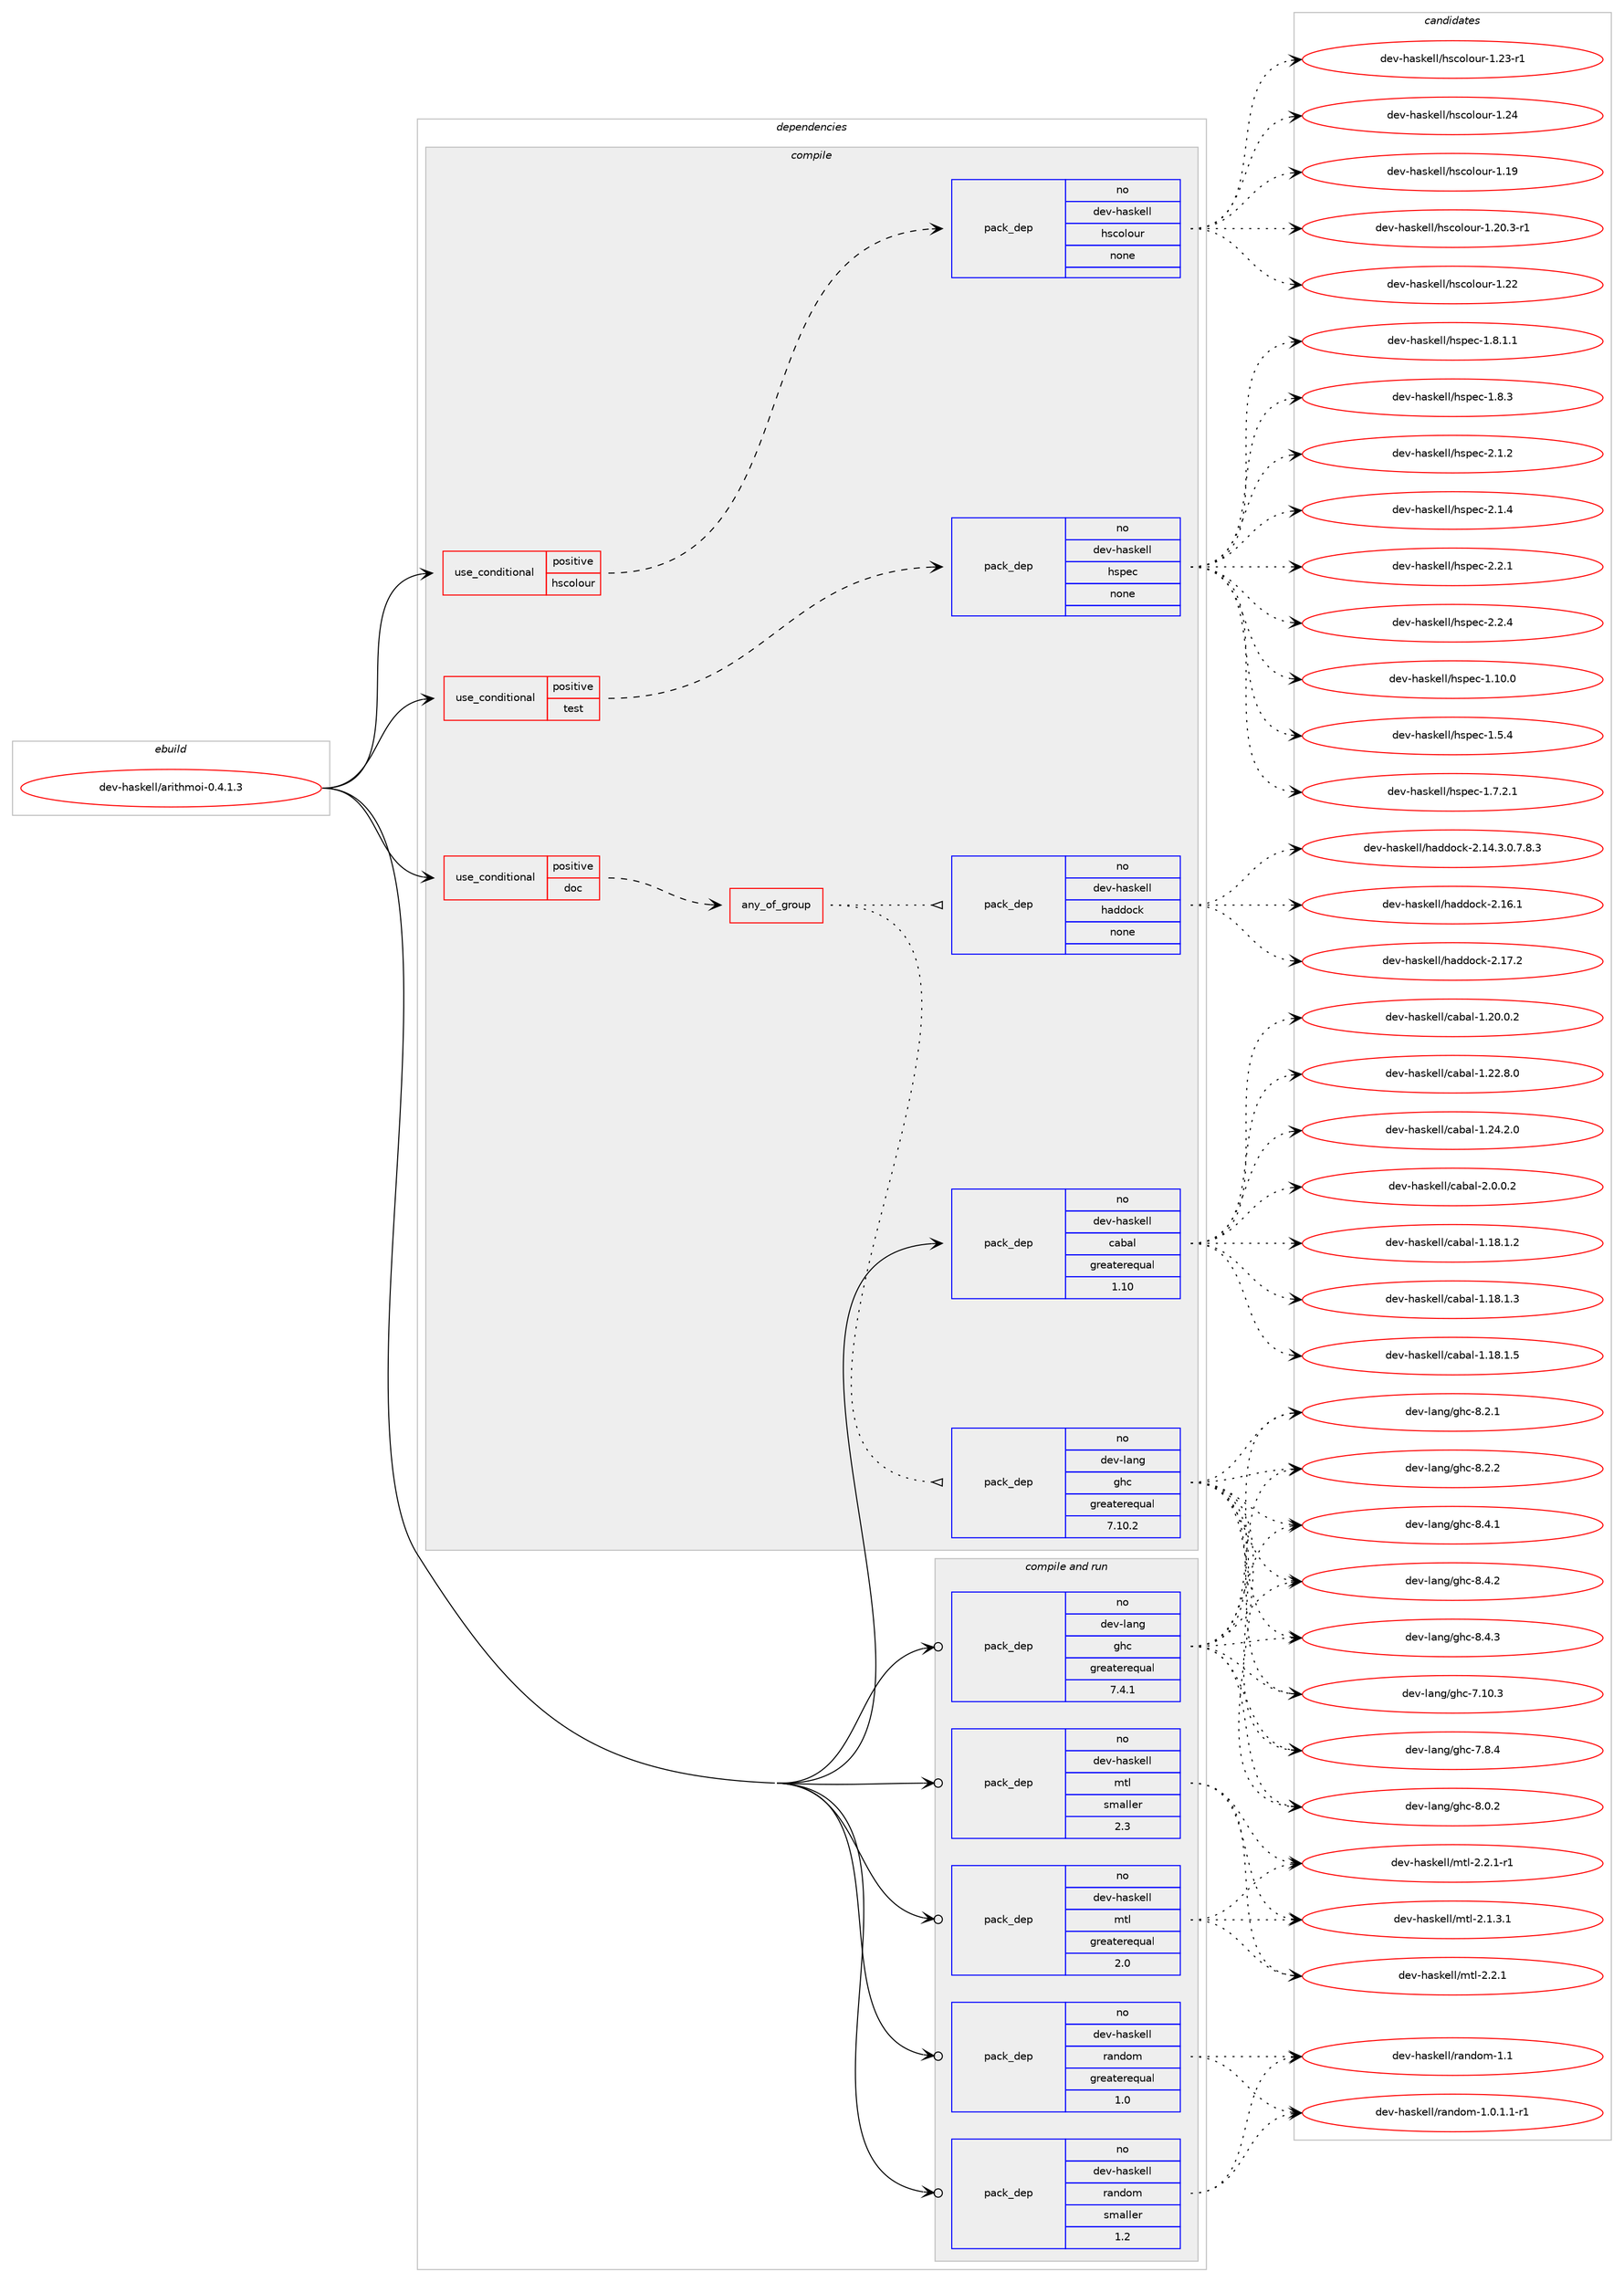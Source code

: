 digraph prolog {

# *************
# Graph options
# *************

newrank=true;
concentrate=true;
compound=true;
graph [rankdir=LR,fontname=Helvetica,fontsize=10,ranksep=1.5];#, ranksep=2.5, nodesep=0.2];
edge  [arrowhead=vee];
node  [fontname=Helvetica,fontsize=10];

# **********
# The ebuild
# **********

subgraph cluster_leftcol {
color=gray;
rank=same;
label=<<i>ebuild</i>>;
id [label="dev-haskell/arithmoi-0.4.1.3", color=red, width=4, href="../dev-haskell/arithmoi-0.4.1.3.svg"];
}

# ****************
# The dependencies
# ****************

subgraph cluster_midcol {
color=gray;
label=<<i>dependencies</i>>;
subgraph cluster_compile {
fillcolor="#eeeeee";
style=filled;
label=<<i>compile</i>>;
subgraph cond358535 {
dependency1325919 [label=<<TABLE BORDER="0" CELLBORDER="1" CELLSPACING="0" CELLPADDING="4"><TR><TD ROWSPAN="3" CELLPADDING="10">use_conditional</TD></TR><TR><TD>positive</TD></TR><TR><TD>doc</TD></TR></TABLE>>, shape=none, color=red];
subgraph any20509 {
dependency1325920 [label=<<TABLE BORDER="0" CELLBORDER="1" CELLSPACING="0" CELLPADDING="4"><TR><TD CELLPADDING="10">any_of_group</TD></TR></TABLE>>, shape=none, color=red];subgraph pack946323 {
dependency1325921 [label=<<TABLE BORDER="0" CELLBORDER="1" CELLSPACING="0" CELLPADDING="4" WIDTH="220"><TR><TD ROWSPAN="6" CELLPADDING="30">pack_dep</TD></TR><TR><TD WIDTH="110">no</TD></TR><TR><TD>dev-haskell</TD></TR><TR><TD>haddock</TD></TR><TR><TD>none</TD></TR><TR><TD></TD></TR></TABLE>>, shape=none, color=blue];
}
dependency1325920:e -> dependency1325921:w [weight=20,style="dotted",arrowhead="oinv"];
subgraph pack946324 {
dependency1325922 [label=<<TABLE BORDER="0" CELLBORDER="1" CELLSPACING="0" CELLPADDING="4" WIDTH="220"><TR><TD ROWSPAN="6" CELLPADDING="30">pack_dep</TD></TR><TR><TD WIDTH="110">no</TD></TR><TR><TD>dev-lang</TD></TR><TR><TD>ghc</TD></TR><TR><TD>greaterequal</TD></TR><TR><TD>7.10.2</TD></TR></TABLE>>, shape=none, color=blue];
}
dependency1325920:e -> dependency1325922:w [weight=20,style="dotted",arrowhead="oinv"];
}
dependency1325919:e -> dependency1325920:w [weight=20,style="dashed",arrowhead="vee"];
}
id:e -> dependency1325919:w [weight=20,style="solid",arrowhead="vee"];
subgraph cond358536 {
dependency1325923 [label=<<TABLE BORDER="0" CELLBORDER="1" CELLSPACING="0" CELLPADDING="4"><TR><TD ROWSPAN="3" CELLPADDING="10">use_conditional</TD></TR><TR><TD>positive</TD></TR><TR><TD>hscolour</TD></TR></TABLE>>, shape=none, color=red];
subgraph pack946325 {
dependency1325924 [label=<<TABLE BORDER="0" CELLBORDER="1" CELLSPACING="0" CELLPADDING="4" WIDTH="220"><TR><TD ROWSPAN="6" CELLPADDING="30">pack_dep</TD></TR><TR><TD WIDTH="110">no</TD></TR><TR><TD>dev-haskell</TD></TR><TR><TD>hscolour</TD></TR><TR><TD>none</TD></TR><TR><TD></TD></TR></TABLE>>, shape=none, color=blue];
}
dependency1325923:e -> dependency1325924:w [weight=20,style="dashed",arrowhead="vee"];
}
id:e -> dependency1325923:w [weight=20,style="solid",arrowhead="vee"];
subgraph cond358537 {
dependency1325925 [label=<<TABLE BORDER="0" CELLBORDER="1" CELLSPACING="0" CELLPADDING="4"><TR><TD ROWSPAN="3" CELLPADDING="10">use_conditional</TD></TR><TR><TD>positive</TD></TR><TR><TD>test</TD></TR></TABLE>>, shape=none, color=red];
subgraph pack946326 {
dependency1325926 [label=<<TABLE BORDER="0" CELLBORDER="1" CELLSPACING="0" CELLPADDING="4" WIDTH="220"><TR><TD ROWSPAN="6" CELLPADDING="30">pack_dep</TD></TR><TR><TD WIDTH="110">no</TD></TR><TR><TD>dev-haskell</TD></TR><TR><TD>hspec</TD></TR><TR><TD>none</TD></TR><TR><TD></TD></TR></TABLE>>, shape=none, color=blue];
}
dependency1325925:e -> dependency1325926:w [weight=20,style="dashed",arrowhead="vee"];
}
id:e -> dependency1325925:w [weight=20,style="solid",arrowhead="vee"];
subgraph pack946327 {
dependency1325927 [label=<<TABLE BORDER="0" CELLBORDER="1" CELLSPACING="0" CELLPADDING="4" WIDTH="220"><TR><TD ROWSPAN="6" CELLPADDING="30">pack_dep</TD></TR><TR><TD WIDTH="110">no</TD></TR><TR><TD>dev-haskell</TD></TR><TR><TD>cabal</TD></TR><TR><TD>greaterequal</TD></TR><TR><TD>1.10</TD></TR></TABLE>>, shape=none, color=blue];
}
id:e -> dependency1325927:w [weight=20,style="solid",arrowhead="vee"];
}
subgraph cluster_compileandrun {
fillcolor="#eeeeee";
style=filled;
label=<<i>compile and run</i>>;
subgraph pack946328 {
dependency1325928 [label=<<TABLE BORDER="0" CELLBORDER="1" CELLSPACING="0" CELLPADDING="4" WIDTH="220"><TR><TD ROWSPAN="6" CELLPADDING="30">pack_dep</TD></TR><TR><TD WIDTH="110">no</TD></TR><TR><TD>dev-haskell</TD></TR><TR><TD>mtl</TD></TR><TR><TD>greaterequal</TD></TR><TR><TD>2.0</TD></TR></TABLE>>, shape=none, color=blue];
}
id:e -> dependency1325928:w [weight=20,style="solid",arrowhead="odotvee"];
subgraph pack946329 {
dependency1325929 [label=<<TABLE BORDER="0" CELLBORDER="1" CELLSPACING="0" CELLPADDING="4" WIDTH="220"><TR><TD ROWSPAN="6" CELLPADDING="30">pack_dep</TD></TR><TR><TD WIDTH="110">no</TD></TR><TR><TD>dev-haskell</TD></TR><TR><TD>mtl</TD></TR><TR><TD>smaller</TD></TR><TR><TD>2.3</TD></TR></TABLE>>, shape=none, color=blue];
}
id:e -> dependency1325929:w [weight=20,style="solid",arrowhead="odotvee"];
subgraph pack946330 {
dependency1325930 [label=<<TABLE BORDER="0" CELLBORDER="1" CELLSPACING="0" CELLPADDING="4" WIDTH="220"><TR><TD ROWSPAN="6" CELLPADDING="30">pack_dep</TD></TR><TR><TD WIDTH="110">no</TD></TR><TR><TD>dev-haskell</TD></TR><TR><TD>random</TD></TR><TR><TD>greaterequal</TD></TR><TR><TD>1.0</TD></TR></TABLE>>, shape=none, color=blue];
}
id:e -> dependency1325930:w [weight=20,style="solid",arrowhead="odotvee"];
subgraph pack946331 {
dependency1325931 [label=<<TABLE BORDER="0" CELLBORDER="1" CELLSPACING="0" CELLPADDING="4" WIDTH="220"><TR><TD ROWSPAN="6" CELLPADDING="30">pack_dep</TD></TR><TR><TD WIDTH="110">no</TD></TR><TR><TD>dev-haskell</TD></TR><TR><TD>random</TD></TR><TR><TD>smaller</TD></TR><TR><TD>1.2</TD></TR></TABLE>>, shape=none, color=blue];
}
id:e -> dependency1325931:w [weight=20,style="solid",arrowhead="odotvee"];
subgraph pack946332 {
dependency1325932 [label=<<TABLE BORDER="0" CELLBORDER="1" CELLSPACING="0" CELLPADDING="4" WIDTH="220"><TR><TD ROWSPAN="6" CELLPADDING="30">pack_dep</TD></TR><TR><TD WIDTH="110">no</TD></TR><TR><TD>dev-lang</TD></TR><TR><TD>ghc</TD></TR><TR><TD>greaterequal</TD></TR><TR><TD>7.4.1</TD></TR></TABLE>>, shape=none, color=blue];
}
id:e -> dependency1325932:w [weight=20,style="solid",arrowhead="odotvee"];
}
subgraph cluster_run {
fillcolor="#eeeeee";
style=filled;
label=<<i>run</i>>;
}
}

# **************
# The candidates
# **************

subgraph cluster_choices {
rank=same;
color=gray;
label=<<i>candidates</i>>;

subgraph choice946323 {
color=black;
nodesep=1;
choice1001011184510497115107101108108471049710010011199107455046495246514648465546564651 [label="dev-haskell/haddock-2.14.3.0.7.8.3", color=red, width=4,href="../dev-haskell/haddock-2.14.3.0.7.8.3.svg"];
choice100101118451049711510710110810847104971001001119910745504649544649 [label="dev-haskell/haddock-2.16.1", color=red, width=4,href="../dev-haskell/haddock-2.16.1.svg"];
choice100101118451049711510710110810847104971001001119910745504649554650 [label="dev-haskell/haddock-2.17.2", color=red, width=4,href="../dev-haskell/haddock-2.17.2.svg"];
dependency1325921:e -> choice1001011184510497115107101108108471049710010011199107455046495246514648465546564651:w [style=dotted,weight="100"];
dependency1325921:e -> choice100101118451049711510710110810847104971001001119910745504649544649:w [style=dotted,weight="100"];
dependency1325921:e -> choice100101118451049711510710110810847104971001001119910745504649554650:w [style=dotted,weight="100"];
}
subgraph choice946324 {
color=black;
nodesep=1;
choice1001011184510897110103471031049945554649484651 [label="dev-lang/ghc-7.10.3", color=red, width=4,href="../dev-lang/ghc-7.10.3.svg"];
choice10010111845108971101034710310499455546564652 [label="dev-lang/ghc-7.8.4", color=red, width=4,href="../dev-lang/ghc-7.8.4.svg"];
choice10010111845108971101034710310499455646484650 [label="dev-lang/ghc-8.0.2", color=red, width=4,href="../dev-lang/ghc-8.0.2.svg"];
choice10010111845108971101034710310499455646504649 [label="dev-lang/ghc-8.2.1", color=red, width=4,href="../dev-lang/ghc-8.2.1.svg"];
choice10010111845108971101034710310499455646504650 [label="dev-lang/ghc-8.2.2", color=red, width=4,href="../dev-lang/ghc-8.2.2.svg"];
choice10010111845108971101034710310499455646524649 [label="dev-lang/ghc-8.4.1", color=red, width=4,href="../dev-lang/ghc-8.4.1.svg"];
choice10010111845108971101034710310499455646524650 [label="dev-lang/ghc-8.4.2", color=red, width=4,href="../dev-lang/ghc-8.4.2.svg"];
choice10010111845108971101034710310499455646524651 [label="dev-lang/ghc-8.4.3", color=red, width=4,href="../dev-lang/ghc-8.4.3.svg"];
dependency1325922:e -> choice1001011184510897110103471031049945554649484651:w [style=dotted,weight="100"];
dependency1325922:e -> choice10010111845108971101034710310499455546564652:w [style=dotted,weight="100"];
dependency1325922:e -> choice10010111845108971101034710310499455646484650:w [style=dotted,weight="100"];
dependency1325922:e -> choice10010111845108971101034710310499455646504649:w [style=dotted,weight="100"];
dependency1325922:e -> choice10010111845108971101034710310499455646504650:w [style=dotted,weight="100"];
dependency1325922:e -> choice10010111845108971101034710310499455646524649:w [style=dotted,weight="100"];
dependency1325922:e -> choice10010111845108971101034710310499455646524650:w [style=dotted,weight="100"];
dependency1325922:e -> choice10010111845108971101034710310499455646524651:w [style=dotted,weight="100"];
}
subgraph choice946325 {
color=black;
nodesep=1;
choice100101118451049711510710110810847104115991111081111171144549464957 [label="dev-haskell/hscolour-1.19", color=red, width=4,href="../dev-haskell/hscolour-1.19.svg"];
choice10010111845104971151071011081084710411599111108111117114454946504846514511449 [label="dev-haskell/hscolour-1.20.3-r1", color=red, width=4,href="../dev-haskell/hscolour-1.20.3-r1.svg"];
choice100101118451049711510710110810847104115991111081111171144549465050 [label="dev-haskell/hscolour-1.22", color=red, width=4,href="../dev-haskell/hscolour-1.22.svg"];
choice1001011184510497115107101108108471041159911110811111711445494650514511449 [label="dev-haskell/hscolour-1.23-r1", color=red, width=4,href="../dev-haskell/hscolour-1.23-r1.svg"];
choice100101118451049711510710110810847104115991111081111171144549465052 [label="dev-haskell/hscolour-1.24", color=red, width=4,href="../dev-haskell/hscolour-1.24.svg"];
dependency1325924:e -> choice100101118451049711510710110810847104115991111081111171144549464957:w [style=dotted,weight="100"];
dependency1325924:e -> choice10010111845104971151071011081084710411599111108111117114454946504846514511449:w [style=dotted,weight="100"];
dependency1325924:e -> choice100101118451049711510710110810847104115991111081111171144549465050:w [style=dotted,weight="100"];
dependency1325924:e -> choice1001011184510497115107101108108471041159911110811111711445494650514511449:w [style=dotted,weight="100"];
dependency1325924:e -> choice100101118451049711510710110810847104115991111081111171144549465052:w [style=dotted,weight="100"];
}
subgraph choice946326 {
color=black;
nodesep=1;
choice1001011184510497115107101108108471041151121019945494649484648 [label="dev-haskell/hspec-1.10.0", color=red, width=4,href="../dev-haskell/hspec-1.10.0.svg"];
choice10010111845104971151071011081084710411511210199454946534652 [label="dev-haskell/hspec-1.5.4", color=red, width=4,href="../dev-haskell/hspec-1.5.4.svg"];
choice100101118451049711510710110810847104115112101994549465546504649 [label="dev-haskell/hspec-1.7.2.1", color=red, width=4,href="../dev-haskell/hspec-1.7.2.1.svg"];
choice100101118451049711510710110810847104115112101994549465646494649 [label="dev-haskell/hspec-1.8.1.1", color=red, width=4,href="../dev-haskell/hspec-1.8.1.1.svg"];
choice10010111845104971151071011081084710411511210199454946564651 [label="dev-haskell/hspec-1.8.3", color=red, width=4,href="../dev-haskell/hspec-1.8.3.svg"];
choice10010111845104971151071011081084710411511210199455046494650 [label="dev-haskell/hspec-2.1.2", color=red, width=4,href="../dev-haskell/hspec-2.1.2.svg"];
choice10010111845104971151071011081084710411511210199455046494652 [label="dev-haskell/hspec-2.1.4", color=red, width=4,href="../dev-haskell/hspec-2.1.4.svg"];
choice10010111845104971151071011081084710411511210199455046504649 [label="dev-haskell/hspec-2.2.1", color=red, width=4,href="../dev-haskell/hspec-2.2.1.svg"];
choice10010111845104971151071011081084710411511210199455046504652 [label="dev-haskell/hspec-2.2.4", color=red, width=4,href="../dev-haskell/hspec-2.2.4.svg"];
dependency1325926:e -> choice1001011184510497115107101108108471041151121019945494649484648:w [style=dotted,weight="100"];
dependency1325926:e -> choice10010111845104971151071011081084710411511210199454946534652:w [style=dotted,weight="100"];
dependency1325926:e -> choice100101118451049711510710110810847104115112101994549465546504649:w [style=dotted,weight="100"];
dependency1325926:e -> choice100101118451049711510710110810847104115112101994549465646494649:w [style=dotted,weight="100"];
dependency1325926:e -> choice10010111845104971151071011081084710411511210199454946564651:w [style=dotted,weight="100"];
dependency1325926:e -> choice10010111845104971151071011081084710411511210199455046494650:w [style=dotted,weight="100"];
dependency1325926:e -> choice10010111845104971151071011081084710411511210199455046494652:w [style=dotted,weight="100"];
dependency1325926:e -> choice10010111845104971151071011081084710411511210199455046504649:w [style=dotted,weight="100"];
dependency1325926:e -> choice10010111845104971151071011081084710411511210199455046504652:w [style=dotted,weight="100"];
}
subgraph choice946327 {
color=black;
nodesep=1;
choice10010111845104971151071011081084799979897108454946495646494650 [label="dev-haskell/cabal-1.18.1.2", color=red, width=4,href="../dev-haskell/cabal-1.18.1.2.svg"];
choice10010111845104971151071011081084799979897108454946495646494651 [label="dev-haskell/cabal-1.18.1.3", color=red, width=4,href="../dev-haskell/cabal-1.18.1.3.svg"];
choice10010111845104971151071011081084799979897108454946495646494653 [label="dev-haskell/cabal-1.18.1.5", color=red, width=4,href="../dev-haskell/cabal-1.18.1.5.svg"];
choice10010111845104971151071011081084799979897108454946504846484650 [label="dev-haskell/cabal-1.20.0.2", color=red, width=4,href="../dev-haskell/cabal-1.20.0.2.svg"];
choice10010111845104971151071011081084799979897108454946505046564648 [label="dev-haskell/cabal-1.22.8.0", color=red, width=4,href="../dev-haskell/cabal-1.22.8.0.svg"];
choice10010111845104971151071011081084799979897108454946505246504648 [label="dev-haskell/cabal-1.24.2.0", color=red, width=4,href="../dev-haskell/cabal-1.24.2.0.svg"];
choice100101118451049711510710110810847999798971084550464846484650 [label="dev-haskell/cabal-2.0.0.2", color=red, width=4,href="../dev-haskell/cabal-2.0.0.2.svg"];
dependency1325927:e -> choice10010111845104971151071011081084799979897108454946495646494650:w [style=dotted,weight="100"];
dependency1325927:e -> choice10010111845104971151071011081084799979897108454946495646494651:w [style=dotted,weight="100"];
dependency1325927:e -> choice10010111845104971151071011081084799979897108454946495646494653:w [style=dotted,weight="100"];
dependency1325927:e -> choice10010111845104971151071011081084799979897108454946504846484650:w [style=dotted,weight="100"];
dependency1325927:e -> choice10010111845104971151071011081084799979897108454946505046564648:w [style=dotted,weight="100"];
dependency1325927:e -> choice10010111845104971151071011081084799979897108454946505246504648:w [style=dotted,weight="100"];
dependency1325927:e -> choice100101118451049711510710110810847999798971084550464846484650:w [style=dotted,weight="100"];
}
subgraph choice946328 {
color=black;
nodesep=1;
choice1001011184510497115107101108108471091161084550464946514649 [label="dev-haskell/mtl-2.1.3.1", color=red, width=4,href="../dev-haskell/mtl-2.1.3.1.svg"];
choice100101118451049711510710110810847109116108455046504649 [label="dev-haskell/mtl-2.2.1", color=red, width=4,href="../dev-haskell/mtl-2.2.1.svg"];
choice1001011184510497115107101108108471091161084550465046494511449 [label="dev-haskell/mtl-2.2.1-r1", color=red, width=4,href="../dev-haskell/mtl-2.2.1-r1.svg"];
dependency1325928:e -> choice1001011184510497115107101108108471091161084550464946514649:w [style=dotted,weight="100"];
dependency1325928:e -> choice100101118451049711510710110810847109116108455046504649:w [style=dotted,weight="100"];
dependency1325928:e -> choice1001011184510497115107101108108471091161084550465046494511449:w [style=dotted,weight="100"];
}
subgraph choice946329 {
color=black;
nodesep=1;
choice1001011184510497115107101108108471091161084550464946514649 [label="dev-haskell/mtl-2.1.3.1", color=red, width=4,href="../dev-haskell/mtl-2.1.3.1.svg"];
choice100101118451049711510710110810847109116108455046504649 [label="dev-haskell/mtl-2.2.1", color=red, width=4,href="../dev-haskell/mtl-2.2.1.svg"];
choice1001011184510497115107101108108471091161084550465046494511449 [label="dev-haskell/mtl-2.2.1-r1", color=red, width=4,href="../dev-haskell/mtl-2.2.1-r1.svg"];
dependency1325929:e -> choice1001011184510497115107101108108471091161084550464946514649:w [style=dotted,weight="100"];
dependency1325929:e -> choice100101118451049711510710110810847109116108455046504649:w [style=dotted,weight="100"];
dependency1325929:e -> choice1001011184510497115107101108108471091161084550465046494511449:w [style=dotted,weight="100"];
}
subgraph choice946330 {
color=black;
nodesep=1;
choice1001011184510497115107101108108471149711010011110945494648464946494511449 [label="dev-haskell/random-1.0.1.1-r1", color=red, width=4,href="../dev-haskell/random-1.0.1.1-r1.svg"];
choice1001011184510497115107101108108471149711010011110945494649 [label="dev-haskell/random-1.1", color=red, width=4,href="../dev-haskell/random-1.1.svg"];
dependency1325930:e -> choice1001011184510497115107101108108471149711010011110945494648464946494511449:w [style=dotted,weight="100"];
dependency1325930:e -> choice1001011184510497115107101108108471149711010011110945494649:w [style=dotted,weight="100"];
}
subgraph choice946331 {
color=black;
nodesep=1;
choice1001011184510497115107101108108471149711010011110945494648464946494511449 [label="dev-haskell/random-1.0.1.1-r1", color=red, width=4,href="../dev-haskell/random-1.0.1.1-r1.svg"];
choice1001011184510497115107101108108471149711010011110945494649 [label="dev-haskell/random-1.1", color=red, width=4,href="../dev-haskell/random-1.1.svg"];
dependency1325931:e -> choice1001011184510497115107101108108471149711010011110945494648464946494511449:w [style=dotted,weight="100"];
dependency1325931:e -> choice1001011184510497115107101108108471149711010011110945494649:w [style=dotted,weight="100"];
}
subgraph choice946332 {
color=black;
nodesep=1;
choice1001011184510897110103471031049945554649484651 [label="dev-lang/ghc-7.10.3", color=red, width=4,href="../dev-lang/ghc-7.10.3.svg"];
choice10010111845108971101034710310499455546564652 [label="dev-lang/ghc-7.8.4", color=red, width=4,href="../dev-lang/ghc-7.8.4.svg"];
choice10010111845108971101034710310499455646484650 [label="dev-lang/ghc-8.0.2", color=red, width=4,href="../dev-lang/ghc-8.0.2.svg"];
choice10010111845108971101034710310499455646504649 [label="dev-lang/ghc-8.2.1", color=red, width=4,href="../dev-lang/ghc-8.2.1.svg"];
choice10010111845108971101034710310499455646504650 [label="dev-lang/ghc-8.2.2", color=red, width=4,href="../dev-lang/ghc-8.2.2.svg"];
choice10010111845108971101034710310499455646524649 [label="dev-lang/ghc-8.4.1", color=red, width=4,href="../dev-lang/ghc-8.4.1.svg"];
choice10010111845108971101034710310499455646524650 [label="dev-lang/ghc-8.4.2", color=red, width=4,href="../dev-lang/ghc-8.4.2.svg"];
choice10010111845108971101034710310499455646524651 [label="dev-lang/ghc-8.4.3", color=red, width=4,href="../dev-lang/ghc-8.4.3.svg"];
dependency1325932:e -> choice1001011184510897110103471031049945554649484651:w [style=dotted,weight="100"];
dependency1325932:e -> choice10010111845108971101034710310499455546564652:w [style=dotted,weight="100"];
dependency1325932:e -> choice10010111845108971101034710310499455646484650:w [style=dotted,weight="100"];
dependency1325932:e -> choice10010111845108971101034710310499455646504649:w [style=dotted,weight="100"];
dependency1325932:e -> choice10010111845108971101034710310499455646504650:w [style=dotted,weight="100"];
dependency1325932:e -> choice10010111845108971101034710310499455646524649:w [style=dotted,weight="100"];
dependency1325932:e -> choice10010111845108971101034710310499455646524650:w [style=dotted,weight="100"];
dependency1325932:e -> choice10010111845108971101034710310499455646524651:w [style=dotted,weight="100"];
}
}

}
